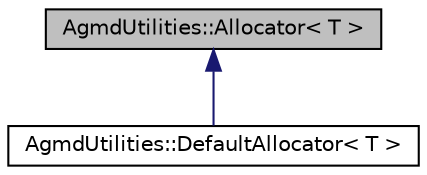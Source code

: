 digraph "AgmdUtilities::Allocator&lt; T &gt;"
{
  edge [fontname="Helvetica",fontsize="10",labelfontname="Helvetica",labelfontsize="10"];
  node [fontname="Helvetica",fontsize="10",shape=record];
  Node1 [label="AgmdUtilities::Allocator\< T \>",height=0.2,width=0.4,color="black", fillcolor="grey75", style="filled" fontcolor="black"];
  Node1 -> Node2 [dir="back",color="midnightblue",fontsize="10",style="solid",fontname="Helvetica"];
  Node2 [label="AgmdUtilities::DefaultAllocator\< T \>",height=0.2,width=0.4,color="black", fillcolor="white", style="filled",URL="$class_agmd_utilities_1_1_default_allocator.html"];
}
